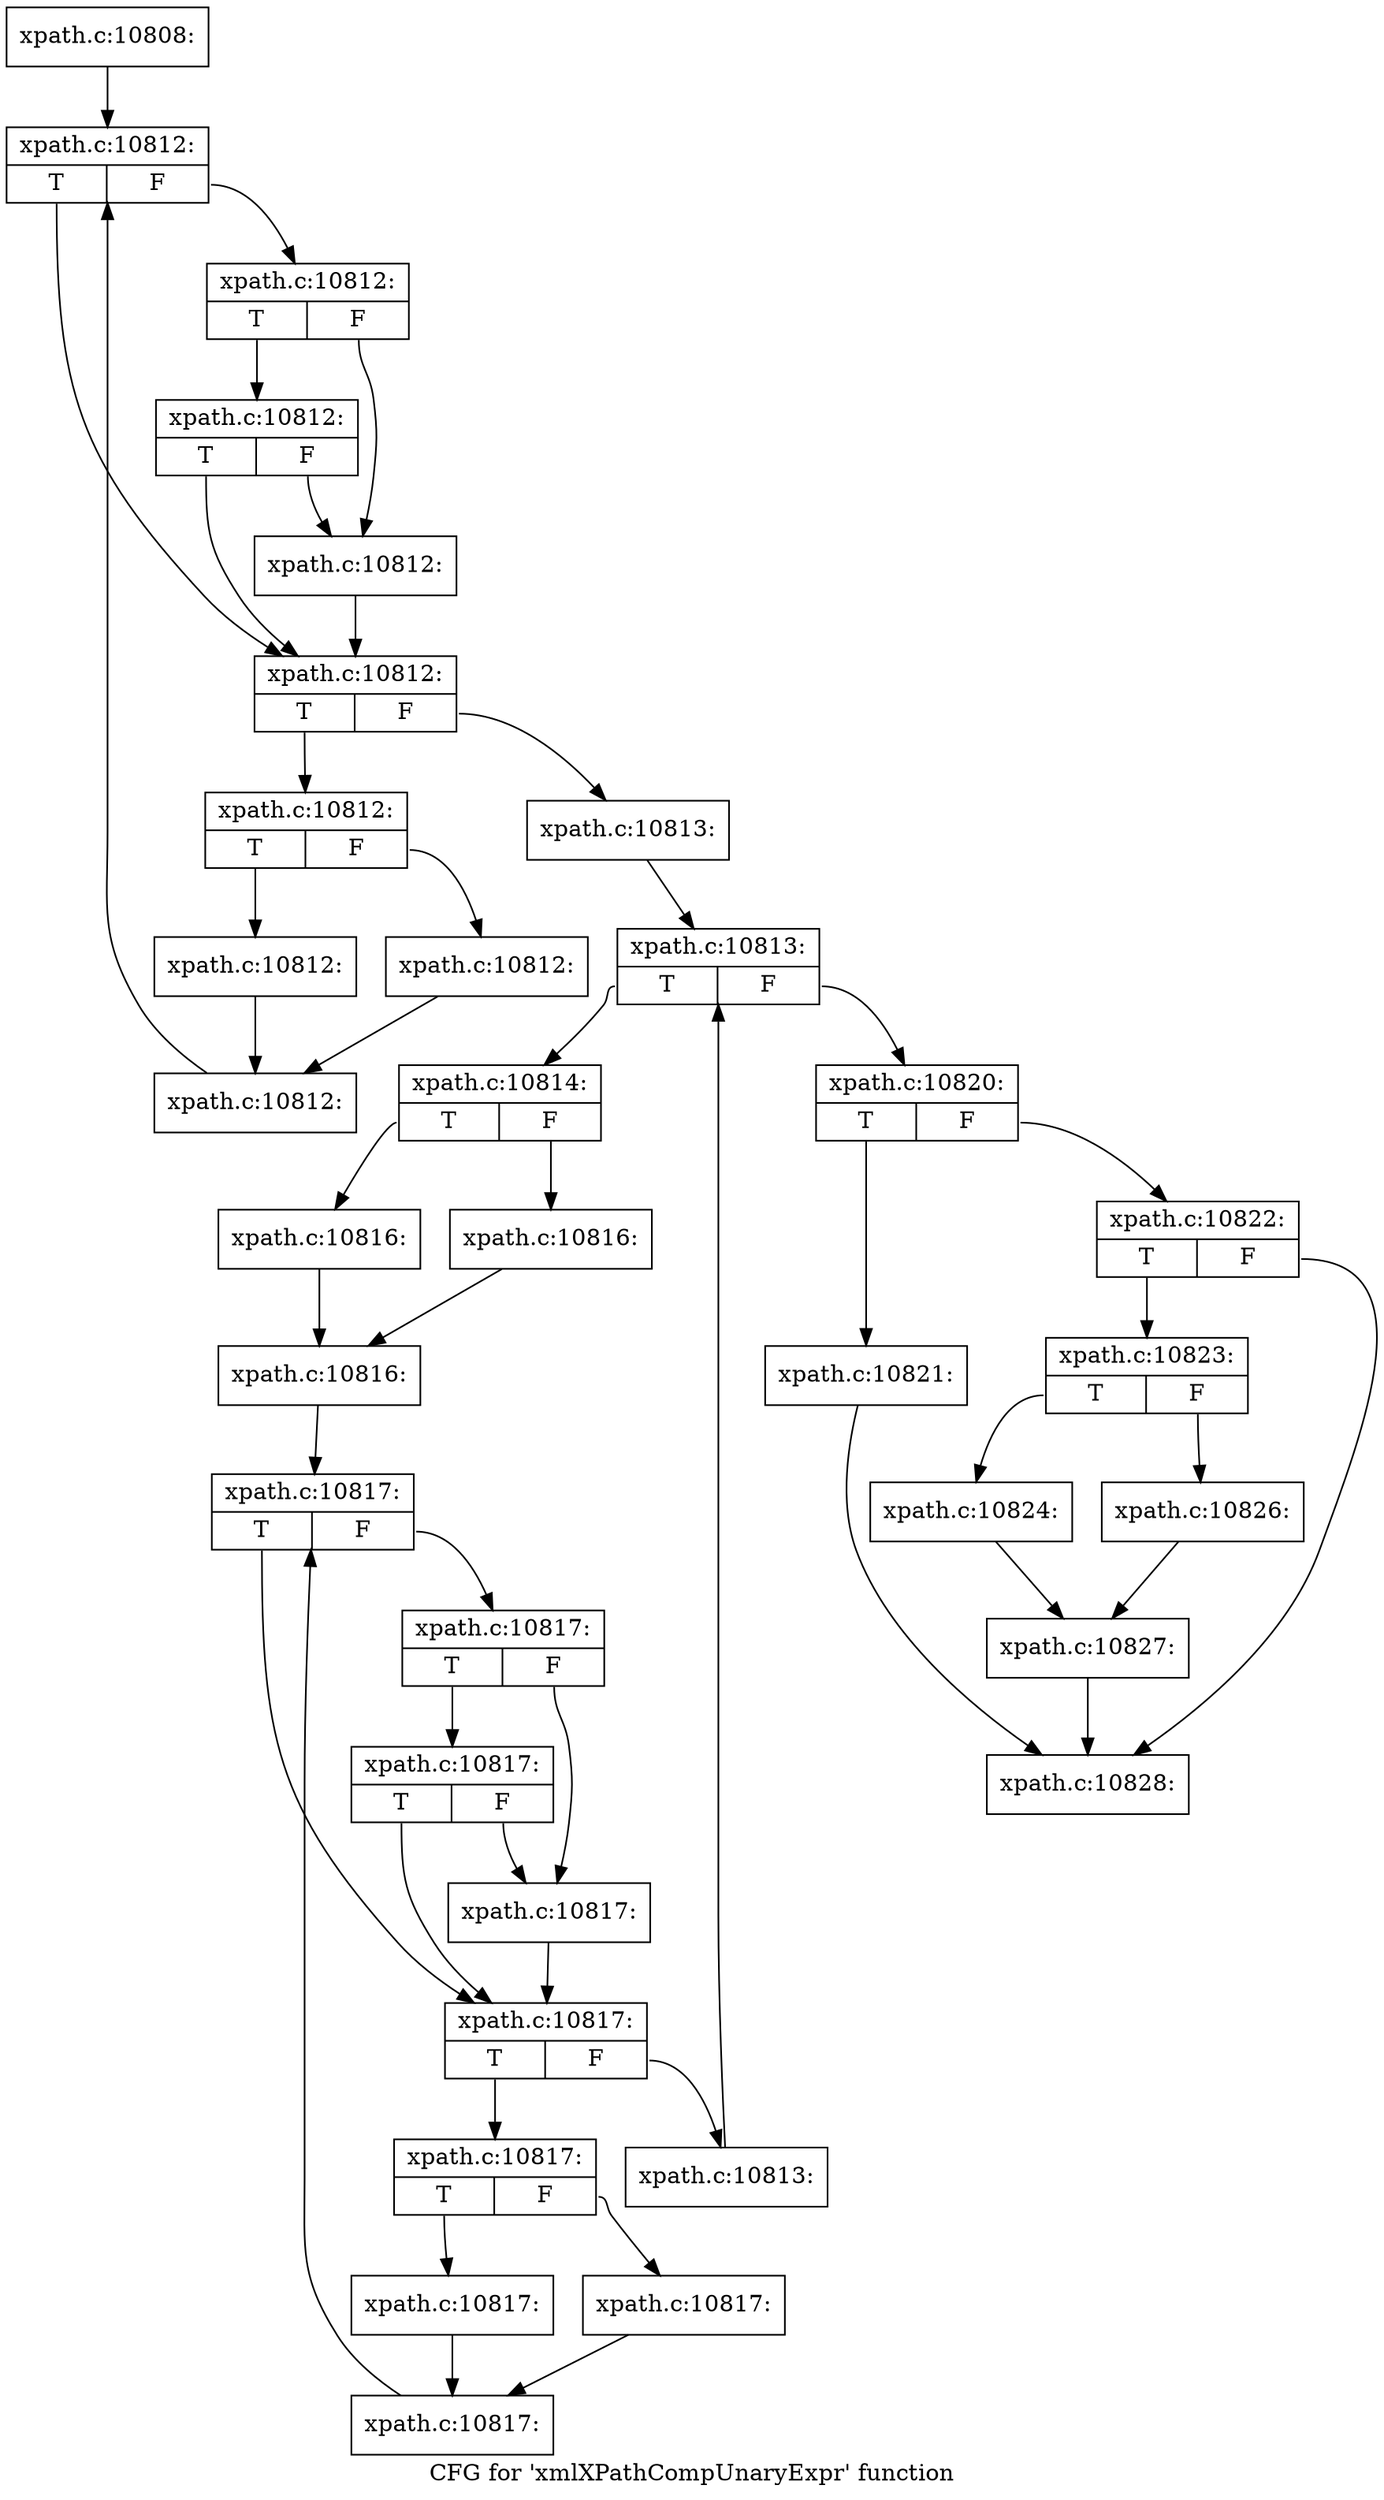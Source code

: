 digraph "CFG for 'xmlXPathCompUnaryExpr' function" {
	label="CFG for 'xmlXPathCompUnaryExpr' function";

	Node0x4ebfa40 [shape=record,label="{xpath.c:10808:}"];
	Node0x4ebfa40 -> Node0x4ecbf70;
	Node0x4ecbf70 [shape=record,label="{xpath.c:10812:|{<s0>T|<s1>F}}"];
	Node0x4ecbf70:s0 -> Node0x4ecc1b0;
	Node0x4ecbf70:s1 -> Node0x4ecc250;
	Node0x4ecc250 [shape=record,label="{xpath.c:10812:|{<s0>T|<s1>F}}"];
	Node0x4ecc250:s0 -> Node0x4ecc5b0;
	Node0x4ecc250:s1 -> Node0x4ecc200;
	Node0x4ecc5b0 [shape=record,label="{xpath.c:10812:|{<s0>T|<s1>F}}"];
	Node0x4ecc5b0:s0 -> Node0x4ecc1b0;
	Node0x4ecc5b0:s1 -> Node0x4ecc200;
	Node0x4ecc200 [shape=record,label="{xpath.c:10812:}"];
	Node0x4ecc200 -> Node0x4ecc1b0;
	Node0x4ecc1b0 [shape=record,label="{xpath.c:10812:|{<s0>T|<s1>F}}"];
	Node0x4ecc1b0:s0 -> Node0x4eccbe0;
	Node0x4ecc1b0:s1 -> Node0x4ecc160;
	Node0x4eccbe0 [shape=record,label="{xpath.c:10812:|{<s0>T|<s1>F}}"];
	Node0x4eccbe0:s0 -> Node0x4ecd090;
	Node0x4eccbe0:s1 -> Node0x4ecd0e0;
	Node0x4ecd090 [shape=record,label="{xpath.c:10812:}"];
	Node0x4ecd090 -> Node0x4ecd130;
	Node0x4ecd0e0 [shape=record,label="{xpath.c:10812:}"];
	Node0x4ecd0e0 -> Node0x4ecd130;
	Node0x4ecd130 [shape=record,label="{xpath.c:10812:}"];
	Node0x4ecd130 -> Node0x4ecbf70;
	Node0x4ecc160 [shape=record,label="{xpath.c:10813:}"];
	Node0x4ecc160 -> Node0x4ecd9f0;
	Node0x4ecd9f0 [shape=record,label="{xpath.c:10813:|{<s0>T|<s1>F}}"];
	Node0x4ecd9f0:s0 -> Node0x4ecdf70;
	Node0x4ecd9f0:s1 -> Node0x4ecdc10;
	Node0x4ecdf70 [shape=record,label="{xpath.c:10814:|{<s0>T|<s1>F}}"];
	Node0x4ecdf70:s0 -> Node0x4ece370;
	Node0x4ecdf70:s1 -> Node0x4ece3c0;
	Node0x4ece370 [shape=record,label="{xpath.c:10816:}"];
	Node0x4ece370 -> Node0x4ece410;
	Node0x4ece3c0 [shape=record,label="{xpath.c:10816:}"];
	Node0x4ece3c0 -> Node0x4ece410;
	Node0x4ece410 [shape=record,label="{xpath.c:10816:}"];
	Node0x4ece410 -> Node0x4eced00;
	Node0x4eced00 [shape=record,label="{xpath.c:10817:|{<s0>T|<s1>F}}"];
	Node0x4eced00:s0 -> Node0x4ecef40;
	Node0x4eced00:s1 -> Node0x4ecefe0;
	Node0x4ecefe0 [shape=record,label="{xpath.c:10817:|{<s0>T|<s1>F}}"];
	Node0x4ecefe0:s0 -> Node0x4ecf340;
	Node0x4ecefe0:s1 -> Node0x4ecef90;
	Node0x4ecf340 [shape=record,label="{xpath.c:10817:|{<s0>T|<s1>F}}"];
	Node0x4ecf340:s0 -> Node0x4ecef40;
	Node0x4ecf340:s1 -> Node0x4ecef90;
	Node0x4ecef90 [shape=record,label="{xpath.c:10817:}"];
	Node0x4ecef90 -> Node0x4ecef40;
	Node0x4ecef40 [shape=record,label="{xpath.c:10817:|{<s0>T|<s1>F}}"];
	Node0x4ecef40:s0 -> Node0x4ecf970;
	Node0x4ecef40:s1 -> Node0x4eceef0;
	Node0x4ecf970 [shape=record,label="{xpath.c:10817:|{<s0>T|<s1>F}}"];
	Node0x4ecf970:s0 -> Node0x4ecfe20;
	Node0x4ecf970:s1 -> Node0x4ecfe70;
	Node0x4ecfe20 [shape=record,label="{xpath.c:10817:}"];
	Node0x4ecfe20 -> Node0x4ecfec0;
	Node0x4ecfe70 [shape=record,label="{xpath.c:10817:}"];
	Node0x4ecfe70 -> Node0x4ecfec0;
	Node0x4ecfec0 [shape=record,label="{xpath.c:10817:}"];
	Node0x4ecfec0 -> Node0x4eced00;
	Node0x4eceef0 [shape=record,label="{xpath.c:10813:}"];
	Node0x4eceef0 -> Node0x4ecd9f0;
	Node0x4ecdc10 [shape=record,label="{xpath.c:10820:|{<s0>T|<s1>F}}"];
	Node0x4ecdc10:s0 -> Node0x4b76f40;
	Node0x4ecdc10:s1 -> Node0x4ed1050;
	Node0x4b76f40 [shape=record,label="{xpath.c:10821:}"];
	Node0x4b76f40 -> Node0x4ed16a0;
	Node0x4ed1050 [shape=record,label="{xpath.c:10822:|{<s0>T|<s1>F}}"];
	Node0x4ed1050:s0 -> Node0x4ed1380;
	Node0x4ed1050:s1 -> Node0x4ed16a0;
	Node0x4ed1380 [shape=record,label="{xpath.c:10823:|{<s0>T|<s1>F}}"];
	Node0x4ed1380:s0 -> Node0x4ed1860;
	Node0x4ed1380:s1 -> Node0x4ed1900;
	Node0x4ed1860 [shape=record,label="{xpath.c:10824:}"];
	Node0x4ed1860 -> Node0x4ed18b0;
	Node0x4ed1900 [shape=record,label="{xpath.c:10826:}"];
	Node0x4ed1900 -> Node0x4ed18b0;
	Node0x4ed18b0 [shape=record,label="{xpath.c:10827:}"];
	Node0x4ed18b0 -> Node0x4ed16a0;
	Node0x4ed16a0 [shape=record,label="{xpath.c:10828:}"];
}

